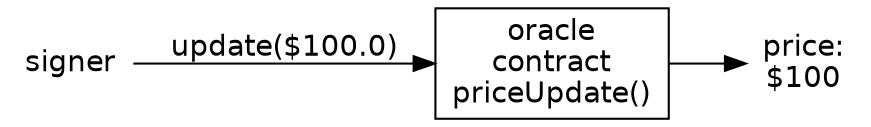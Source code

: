 digraph A {
    graph [fontname = "Helvetica"];
    node [fontname = "Helvetica",shape=circle];
    edge [fontname = "Helvetica"];

    rankdir="LR";
    oracle [shape=box,label="oracle\ncontract\npriceUpdate()"];
    signer [shape=plaintext,label="signer"];
    output [shape=plaintext,label="price:\n$100"];

    signer -> oracle [label="update($100.0)"];
    oracle -> output;
}

digraph B {
    graph [fontname = "Helvetica"];
    node [fontname = "Helvetica",shape=circle];
    edge [fontname = "Helvetica"];

    rankdir="LR";
    oracle [shape=box,label="oracle\ncontract\npriceUpdate()"];
    signer1 [shape=plaintext,label="signer 1"];
    signer2 [shape=plaintext,label="signer 2"];
    signer3 [shape=plaintext,label="signer 3"];
    signer4 [shape=plaintext,label="signer 4"];
    signer5 [shape=plaintext,label="signer 5"];
    signer6 [shape=plaintext,label="signer 6"];
    signer7 [shape=plaintext,label="signer 7"];
    output [shape=plaintext,label="median\nprice:\n$101"];

    signer1 -> oracle [label="$101"];
    signer2 -> oracle [label="$99"];
    signer3 -> oracle [label="$100"];
    signer4 -> oracle [label="$98"];
    signer5 -> oracle [label="$103"];
    signer6 -> oracle [label="$101"];
    signer7 -> oracle [label="$102"];
    oracle -> output;
}

digraph C {
    graph [fontname = "Helvetica"];
    node [fontname = "Helvetica",shape=circle];
    edge [fontname = "Helvetica"];

    rankdir="LR";
    oracle [shape=box,label="oracle\ncontract\npriceUpdate()"];
    signer1 [shape=plaintext,label="signer 1"];
    signer2 [shape=plaintext,label="signer 2"];
    signer3 [shape=plaintext,label="signer 3"];
    signer4 [shape=plaintext,label="signer 4",fontcolor=red];
    signer5 [shape=plaintext,label="signer 5",fontcolor=red];
    signer6 [shape=plaintext,label="signer 6"];
    signer7 [shape=plaintext,label="signer 7"];
    output [shape=plaintext,label="median\nprice:\n$101"];

    signer1 -> oracle [label="$101"];
    signer2 -> oracle [label="$99"];
    signer3 -> oracle [label="$100"];
    signer4 -> oracle [label="$0",fontcolor=red,color=red];
    signer5 -> oracle [label="$0",fontcolor=red,color=red];
    signer6 -> oracle [label="$101"];
    signer7 -> oracle [label="$102"];
    oracle -> output;
}

digraph D {
    graph [fontname = "Helvetica"];
    node [fontname = "Helvetica",shape=circle];
    edge [fontname = "Helvetica"];

    rankdir="LR";
    oracle [shape=box,label="oracle\ncontract\npriceUpdate()"];
    signer1 [shape=plaintext,label="signer 1"];
    signer2 [shape=plaintext,label="signer 2"];
    signer3 [shape=plaintext,label="signer 3"];
    signer4 [shape=plaintext,label="signer 4",fontcolor=red];
    signer5 [shape=plaintext,label="signer 5",fontcolor=red];
    signer6 [shape=plaintext,label="signer 6"];
    signer7 [shape=plaintext,label="signer 7"];
    output [shape=plaintext,label="staked\nprice:\n$102"];

    signer1 -> oracle [label="$101 stake $10"];
    signer2 -> oracle [label="$98 stake $10"];
    signer3 -> oracle [label="$102 stake $5"];
    signer4 -> oracle [label="$0 stake $10",fontcolor=red,color=red];
    signer5 -> oracle [label="$0 stake $5",fontcolor=red,color=red];
    signer6 -> oracle [label="$101 stake $2"];
    signer7 -> oracle [label="$102 stake $15"];
    oracle -> output;
}

digraph E {
    graph [fontname = "Helvetica"];
    node [fontname = "Helvetica",shape=circle];
    edge [fontname = "Helvetica"];

    rankdir="LR";
    oracle [shape=box,label="oracle\ncontract\npriceUpdate()"];
    signer1 [shape=plaintext,label="signer 1"];
    signer2 [shape=plaintext,label="signer 2"];
    signer3 [shape=plaintext,label="signer 3"];
    signer4 [shape=plaintext,label="signer 4"];
    signer5 [shape=plaintext,label="signer 5"];
    signer6 [shape=plaintext,label="signer 6"];
    signer7 [shape=plaintext,label="signer 7"];
    //whale [shape=ellipse,style=filled,fillcolor=skyblue,label="Whale"];
    whale [shapefile="bigfish.svg",label=".   Whale\n \n ",fixedsize=true,width=2,height=1,penwidth=0];
    output [shape=plaintext,label="staked\nprice:\n$10,000"];

    signer1 -> oracle [label="$101 stake $10"];
    signer2 -> oracle [label="$98 stake $10"];
    signer3 -> oracle [label="$102 stake $5"];
    signer4 -> oracle [label="$100 stake $10"];
    signer5 -> oracle [label="$99 stake $5"];
    signer6 -> oracle [label="$101 stake $2"];
    signer7 -> oracle [label="$102 stake $15"];
    whale -> oracle [label="$10,000\nstake\n$999",color=blue,fontcolor=blue];
    oracle -> output;
}
